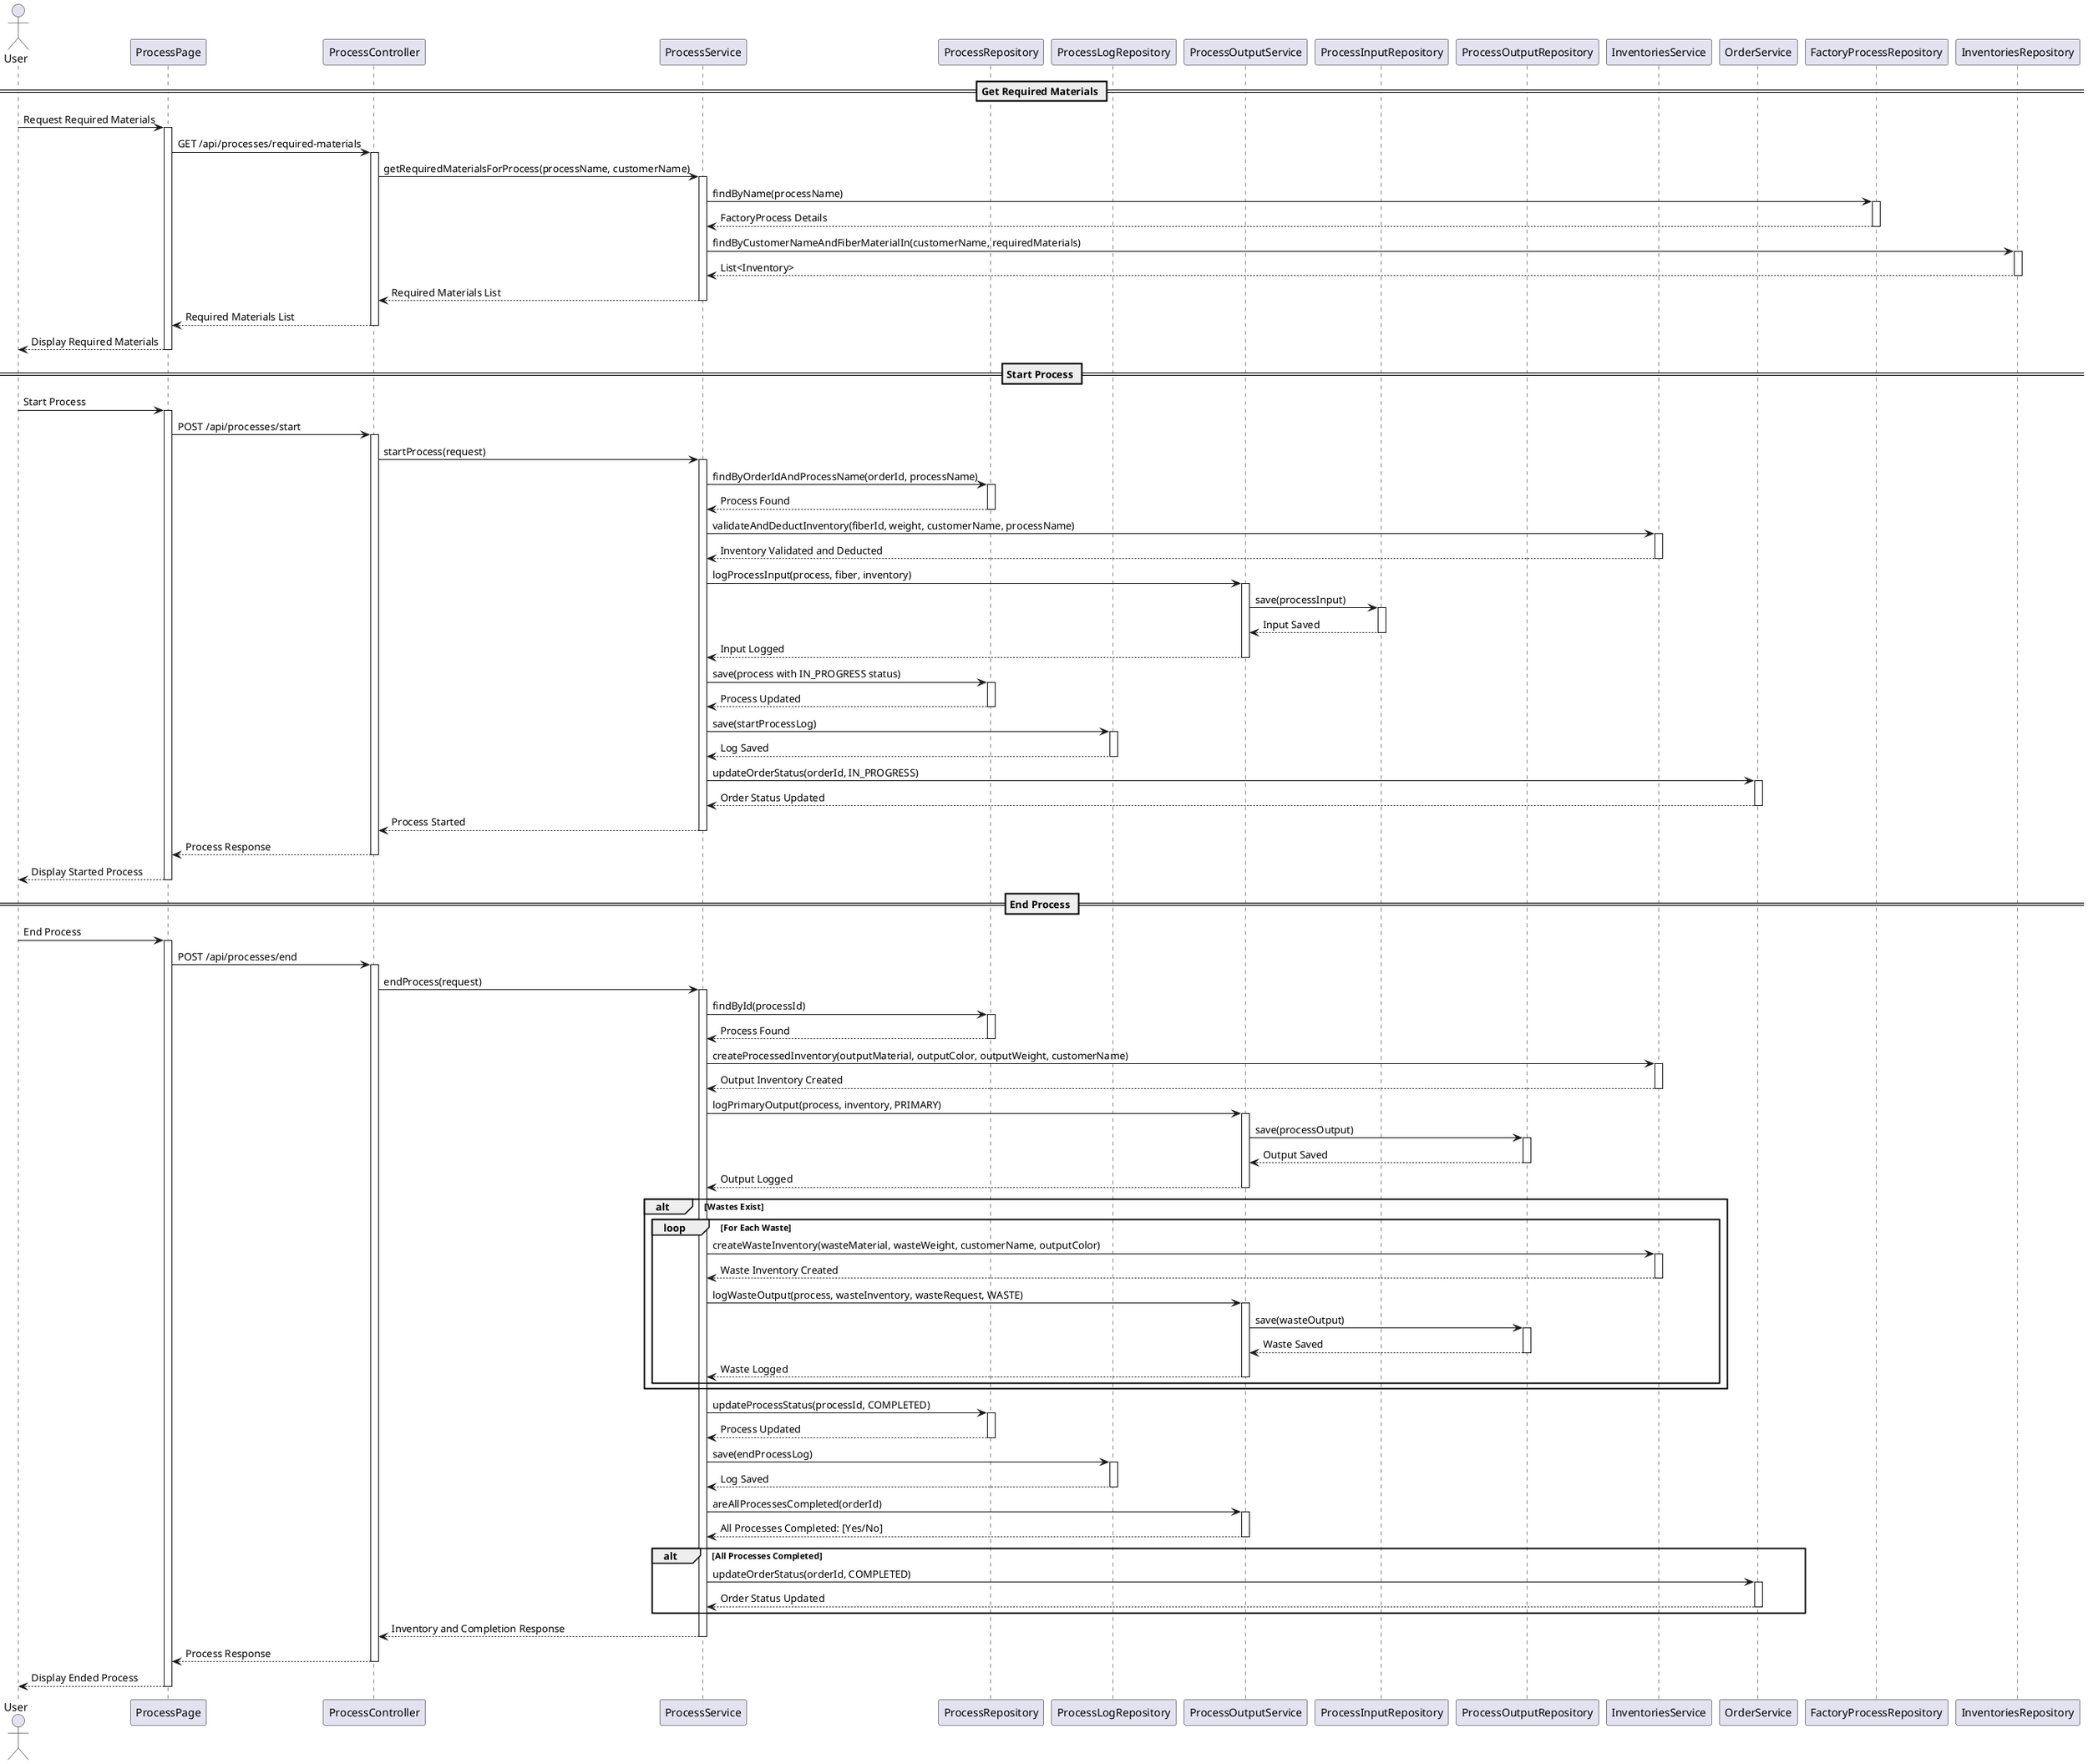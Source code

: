@startuml

actor User

participant "ProcessPage" as ProcessPage
participant "ProcessController" as ProcessController
participant "ProcessService" as ProcessService
participant "ProcessRepository" as ProcessRepository
participant "ProcessLogRepository" as ProcessLogRepository
participant "ProcessOutputService" as ProcessOutputService
participant "ProcessInputRepository" as ProcessInputRepository
participant "ProcessOutputRepository" as ProcessOutputRepository
participant "InventoriesService" as InventoriesService
participant "OrderService" as OrderService
participant "FactoryProcessRepository" as FactoryProcessRepository
participant "InventoriesRepository" as InventoriesRepository

== Get Required Materials ==

User -> ProcessPage: Request Required Materials
activate ProcessPage
ProcessPage -> ProcessController: GET /api/processes/required-materials
activate ProcessController
ProcessController -> ProcessService: getRequiredMaterialsForProcess(processName, customerName)
activate ProcessService

ProcessService -> FactoryProcessRepository: findByName(processName)
activate FactoryProcessRepository
FactoryProcessRepository --> ProcessService: FactoryProcess Details
deactivate FactoryProcessRepository

ProcessService -> InventoriesRepository: findByCustomerNameAndFiberMaterialIn(customerName, requiredMaterials)
activate InventoriesRepository
InventoriesRepository --> ProcessService: List<Inventory>
deactivate InventoriesRepository

ProcessService --> ProcessController: Required Materials List
deactivate ProcessService
ProcessController --> ProcessPage: Required Materials List
deactivate ProcessController
ProcessPage --> User: Display Required Materials
deactivate ProcessPage

== Start Process ==

User -> ProcessPage: Start Process
activate ProcessPage
ProcessPage -> ProcessController: POST /api/processes/start
activate ProcessController
ProcessController -> ProcessService: startProcess(request)
activate ProcessService
ProcessService -> ProcessRepository: findByOrderIdAndProcessName(orderId, processName)
activate ProcessRepository
ProcessRepository --> ProcessService: Process Found
deactivate ProcessRepository

ProcessService -> InventoriesService: validateAndDeductInventory(fiberId, weight, customerName, processName)
activate InventoriesService
InventoriesService --> ProcessService: Inventory Validated and Deducted
deactivate InventoriesService

ProcessService -> ProcessOutputService: logProcessInput(process, fiber, inventory)
activate ProcessOutputService
ProcessOutputService -> ProcessInputRepository: save(processInput)
activate ProcessInputRepository
ProcessInputRepository --> ProcessOutputService: Input Saved
deactivate ProcessInputRepository
ProcessOutputService --> ProcessService: Input Logged
deactivate ProcessOutputService

ProcessService -> ProcessRepository: save(process with IN_PROGRESS status)
activate ProcessRepository
ProcessRepository --> ProcessService: Process Updated
deactivate ProcessRepository

ProcessService -> ProcessLogRepository: save(startProcessLog)
activate ProcessLogRepository
ProcessLogRepository --> ProcessService: Log Saved
deactivate ProcessLogRepository

ProcessService -> OrderService: updateOrderStatus(orderId, IN_PROGRESS)
activate OrderService
OrderService --> ProcessService: Order Status Updated
deactivate OrderService

ProcessService --> ProcessController: Process Started
deactivate ProcessService
ProcessController --> ProcessPage: Process Response
deactivate ProcessController
ProcessPage --> User: Display Started Process
deactivate ProcessPage

== End Process ==

User -> ProcessPage: End Process
activate ProcessPage
ProcessPage -> ProcessController: POST /api/processes/end
activate ProcessController
ProcessController -> ProcessService: endProcess(request)
activate ProcessService

ProcessService -> ProcessRepository: findById(processId)
activate ProcessRepository
ProcessRepository --> ProcessService: Process Found
deactivate ProcessRepository

ProcessService -> InventoriesService: createProcessedInventory(outputMaterial, outputColor, outputWeight, customerName)
activate InventoriesService
InventoriesService --> ProcessService: Output Inventory Created
deactivate InventoriesService

ProcessService -> ProcessOutputService: logPrimaryOutput(process, inventory, PRIMARY)
activate ProcessOutputService
ProcessOutputService -> ProcessOutputRepository: save(processOutput)
activate ProcessOutputRepository
ProcessOutputRepository --> ProcessOutputService: Output Saved
deactivate ProcessOutputRepository
ProcessOutputService --> ProcessService: Output Logged
deactivate ProcessOutputService

alt Wastes Exist
    loop For Each Waste
        ProcessService -> InventoriesService: createWasteInventory(wasteMaterial, wasteWeight, customerName, outputColor)
        activate InventoriesService
        InventoriesService --> ProcessService: Waste Inventory Created
        deactivate InventoriesService

        ProcessService -> ProcessOutputService: logWasteOutput(process, wasteInventory, wasteRequest, WASTE)
        activate ProcessOutputService
        ProcessOutputService -> ProcessOutputRepository: save(wasteOutput)
        activate ProcessOutputRepository
        ProcessOutputRepository --> ProcessOutputService: Waste Saved
        deactivate ProcessOutputRepository
        ProcessOutputService --> ProcessService: Waste Logged
        deactivate ProcessOutputService
    end
end

ProcessService -> ProcessRepository: updateProcessStatus(processId, COMPLETED)
activate ProcessRepository
ProcessRepository --> ProcessService: Process Updated
deactivate ProcessRepository

ProcessService -> ProcessLogRepository: save(endProcessLog)
activate ProcessLogRepository
ProcessLogRepository --> ProcessService: Log Saved
deactivate ProcessLogRepository

ProcessService -> ProcessOutputService: areAllProcessesCompleted(orderId)
activate ProcessOutputService
ProcessOutputService --> ProcessService: All Processes Completed: [Yes/No]
deactivate ProcessOutputService

alt All Processes Completed
    ProcessService -> OrderService: updateOrderStatus(orderId, COMPLETED)
    activate OrderService
    OrderService --> ProcessService: Order Status Updated
    deactivate OrderService
end

ProcessService --> ProcessController: Inventory and Completion Response
deactivate ProcessService
ProcessController --> ProcessPage: Process Response
deactivate ProcessController
ProcessPage --> User: Display Ended Process
deactivate ProcessPage

@enduml
